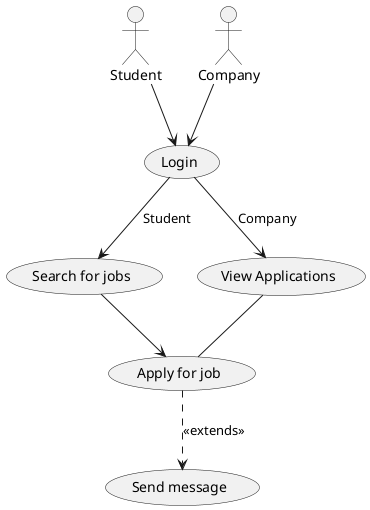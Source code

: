 @startuml
Student-->(Login)
(Login)-->(Search for jobs):Student
(Search for jobs)-->(Apply for job)
(Apply for job)..>(Send message):<<extends>>
Company -->(Login)
(Login) --> (View Applications):Company
(View Applications)--(Apply for job)
@enduml